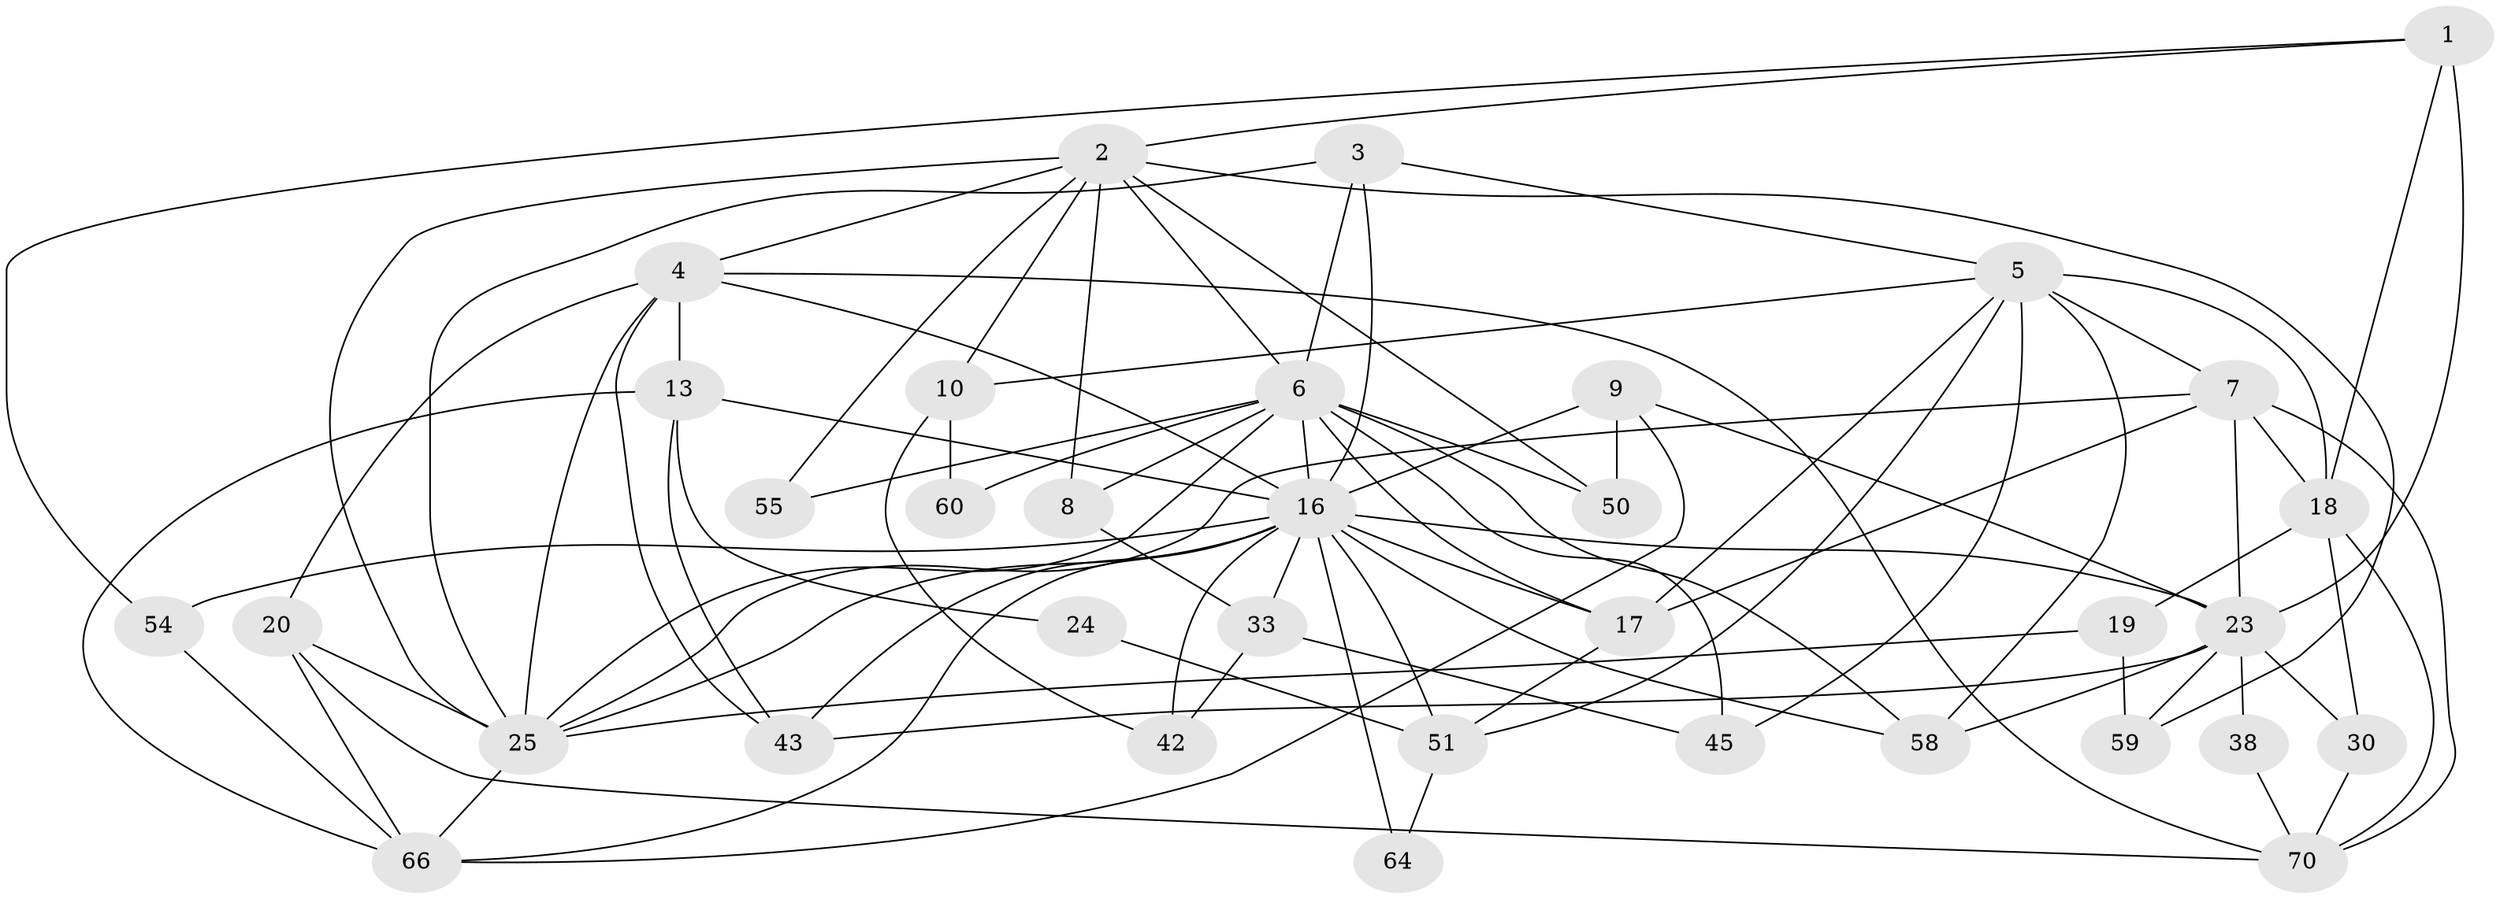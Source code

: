 // original degree distribution, {6: 0.1267605633802817, 5: 0.19718309859154928, 3: 0.3380281690140845, 4: 0.2112676056338028, 2: 0.09859154929577464, 7: 0.028169014084507043}
// Generated by graph-tools (version 1.1) at 2025/14/03/09/25 04:14:49]
// undirected, 35 vertices, 87 edges
graph export_dot {
graph [start="1"]
  node [color=gray90,style=filled];
  1;
  2 [super="+36"];
  3 [super="+41"];
  4 [super="+52+62+14"];
  5 [super="+68"];
  6 [super="+63+61+11"];
  7 [super="+12"];
  8;
  9 [super="+28"];
  10;
  13 [super="+15+34+40"];
  16 [super="+26+21+53"];
  17 [super="+37+47"];
  18 [super="+27+56"];
  19 [super="+57"];
  20 [super="+22"];
  23 [super="+44+32"];
  24;
  25 [super="+31"];
  30;
  33 [super="+35"];
  38;
  42 [super="+65"];
  43;
  45;
  50;
  51;
  54;
  55;
  58;
  59;
  60;
  64;
  66 [super="+67"];
  70;
  1 -- 23;
  1 -- 54;
  1 -- 18 [weight=2];
  1 -- 2;
  2 -- 50;
  2 -- 8;
  2 -- 55;
  2 -- 59;
  2 -- 4;
  2 -- 6;
  2 -- 25;
  2 -- 10;
  3 -- 5;
  3 -- 16;
  3 -- 6;
  3 -- 25;
  4 -- 13 [weight=4];
  4 -- 16;
  4 -- 25;
  4 -- 20;
  4 -- 43;
  4 -- 70;
  5 -- 10;
  5 -- 45;
  5 -- 17;
  5 -- 18;
  5 -- 51;
  5 -- 58;
  5 -- 7;
  6 -- 60;
  6 -- 16;
  6 -- 55;
  6 -- 8;
  6 -- 58;
  6 -- 17 [weight=2];
  6 -- 50 [weight=2];
  6 -- 45;
  6 -- 25 [weight=2];
  7 -- 70;
  7 -- 23 [weight=3];
  7 -- 17;
  7 -- 18;
  7 -- 25;
  8 -- 33;
  9 -- 23;
  9 -- 50;
  9 -- 66;
  9 -- 16 [weight=2];
  10 -- 60;
  10 -- 42;
  13 -- 43;
  13 -- 66;
  13 -- 24;
  13 -- 16 [weight=3];
  16 -- 51;
  16 -- 42 [weight=3];
  16 -- 64;
  16 -- 54;
  16 -- 23;
  16 -- 66;
  16 -- 33;
  16 -- 43;
  16 -- 17 [weight=2];
  16 -- 58;
  16 -- 25;
  17 -- 51;
  18 -- 70;
  18 -- 19;
  18 -- 30;
  19 -- 59;
  19 -- 25;
  20 -- 70;
  20 -- 66;
  20 -- 25;
  23 -- 59;
  23 -- 30;
  23 -- 38;
  23 -- 58;
  23 -- 43;
  24 -- 51;
  25 -- 66;
  30 -- 70;
  33 -- 45;
  33 -- 42;
  38 -- 70;
  51 -- 64;
  54 -- 66;
}
